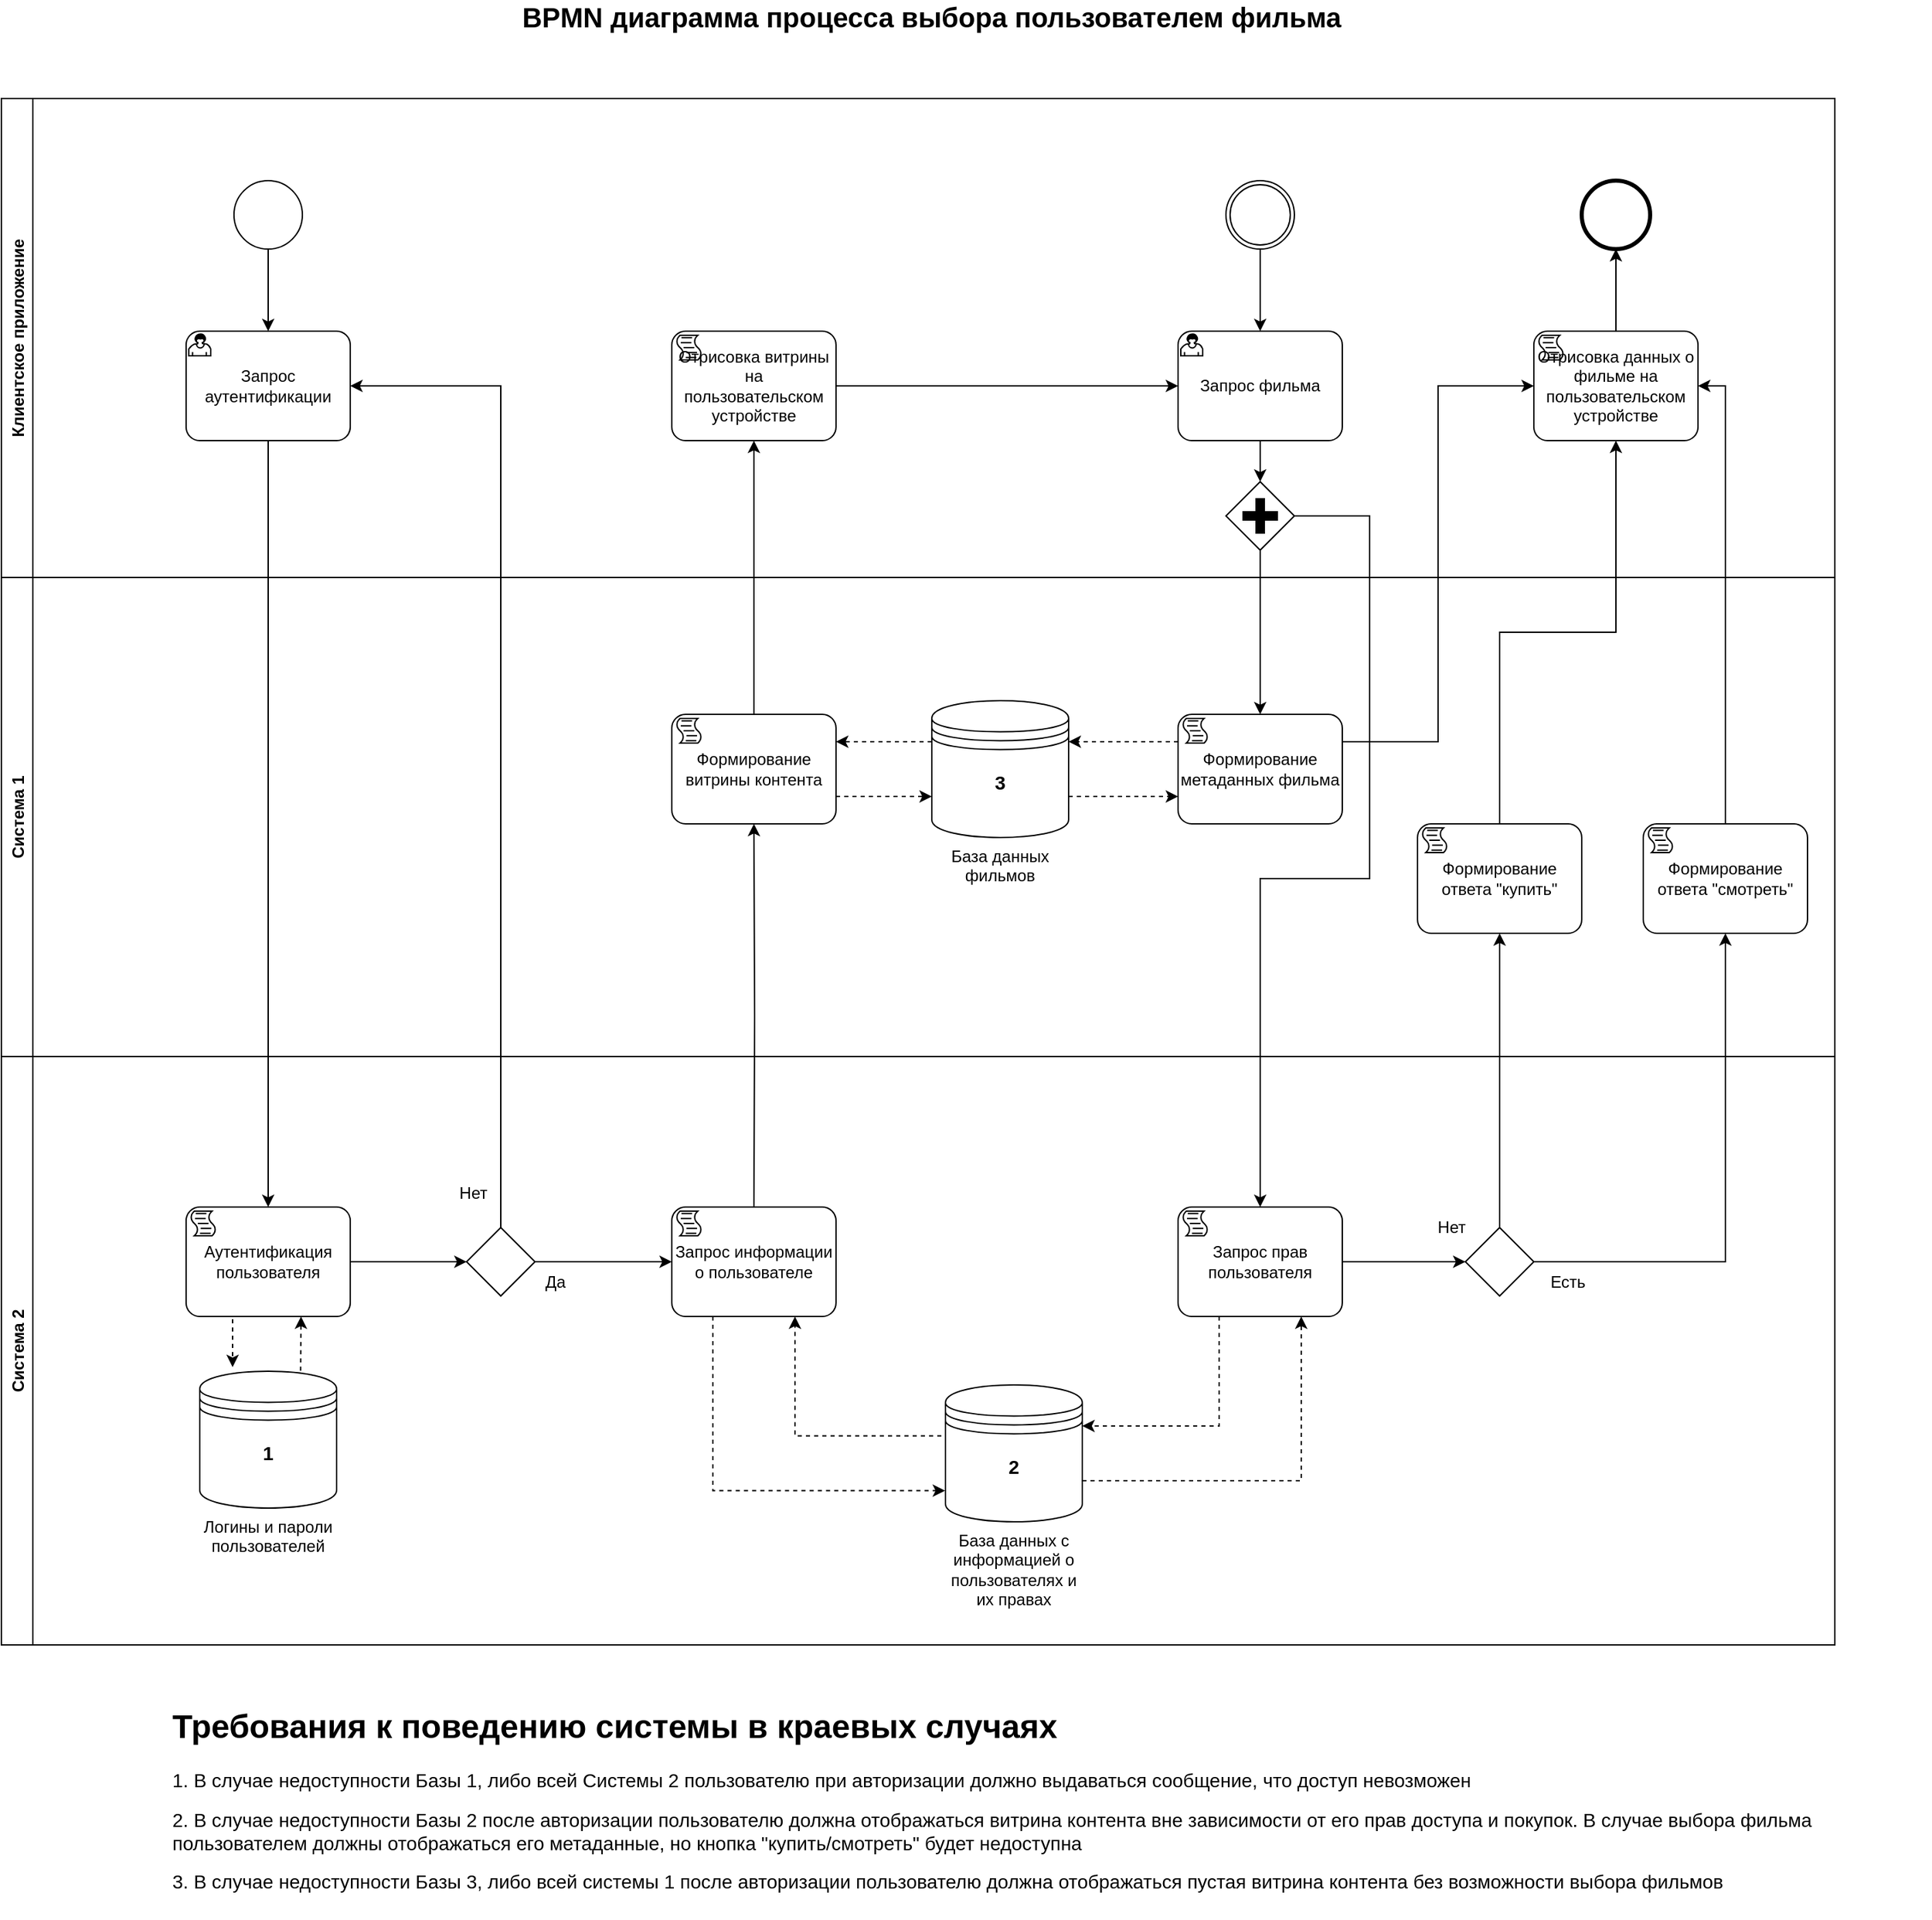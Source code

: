 <mxfile version="15.0.3" type="github">
  <diagram name="Page-1" id="2a216829-ef6e-dabb-86c1-c78162f3ba2b">
    <mxGraphModel dx="3133" dy="1056" grid="1" gridSize="10" guides="1" tooltips="1" connect="1" arrows="1" fold="1" page="1" pageScale="1" pageWidth="850" pageHeight="400" background="none" math="0" shadow="0">
      <root>
        <mxCell id="0" />
        <mxCell id="1" parent="0" />
        <mxCell id="feLGeACvyhJwC_AKLF74-2" value="Система 1" style="swimlane;horizontal=0;" vertex="1" parent="1">
          <mxGeometry x="-680" y="550" width="1340" height="350" as="geometry" />
        </mxCell>
        <mxCell id="feLGeACvyhJwC_AKLF74-46" style="edgeStyle=orthogonalEdgeStyle;rounded=0;orthogonalLoop=1;jettySize=auto;html=1;exitX=0;exitY=0.3;exitDx=0;exitDy=0;entryX=1;entryY=0.25;entryDx=0;entryDy=0;entryPerimeter=0;dashed=1;" edge="1" parent="feLGeACvyhJwC_AKLF74-2" source="feLGeACvyhJwC_AKLF74-33" target="feLGeACvyhJwC_AKLF74-44">
          <mxGeometry relative="1" as="geometry" />
        </mxCell>
        <mxCell id="feLGeACvyhJwC_AKLF74-51" style="edgeStyle=orthogonalEdgeStyle;rounded=0;orthogonalLoop=1;jettySize=auto;html=1;exitX=1;exitY=0.7;exitDx=0;exitDy=0;entryX=0;entryY=0.75;entryDx=0;entryDy=0;entryPerimeter=0;dashed=1;" edge="1" parent="feLGeACvyhJwC_AKLF74-2" source="feLGeACvyhJwC_AKLF74-33" target="feLGeACvyhJwC_AKLF74-47">
          <mxGeometry relative="1" as="geometry" />
        </mxCell>
        <mxCell id="feLGeACvyhJwC_AKLF74-33" value="База данных фильмов" style="shape=datastore;whiteSpace=wrap;html=1;labelPosition=center;verticalLabelPosition=bottom;align=center;verticalAlign=top;" vertex="1" parent="feLGeACvyhJwC_AKLF74-2">
          <mxGeometry x="680" y="90" width="100" height="100" as="geometry" />
        </mxCell>
        <mxCell id="feLGeACvyhJwC_AKLF74-45" style="edgeStyle=orthogonalEdgeStyle;rounded=0;orthogonalLoop=1;jettySize=auto;html=1;exitX=1;exitY=0.75;exitDx=0;exitDy=0;exitPerimeter=0;entryX=0;entryY=0.7;entryDx=0;entryDy=0;dashed=1;" edge="1" parent="feLGeACvyhJwC_AKLF74-2" source="feLGeACvyhJwC_AKLF74-44" target="feLGeACvyhJwC_AKLF74-33">
          <mxGeometry relative="1" as="geometry" />
        </mxCell>
        <mxCell id="feLGeACvyhJwC_AKLF74-44" value="Формирование витрины контента" style="points=[[0.25,0,0],[0.5,0,0],[0.75,0,0],[1,0.25,0],[1,0.5,0],[1,0.75,0],[0.75,1,0],[0.5,1,0],[0.25,1,0],[0,0.75,0],[0,0.5,0],[0,0.25,0]];shape=mxgraph.bpmn.task;whiteSpace=wrap;rectStyle=rounded;size=10;taskMarker=script;" vertex="1" parent="feLGeACvyhJwC_AKLF74-2">
          <mxGeometry x="490" y="100" width="120" height="80" as="geometry" />
        </mxCell>
        <mxCell id="feLGeACvyhJwC_AKLF74-50" style="edgeStyle=orthogonalEdgeStyle;rounded=0;orthogonalLoop=1;jettySize=auto;html=1;exitX=0;exitY=0.25;exitDx=0;exitDy=0;exitPerimeter=0;entryX=1;entryY=0.3;entryDx=0;entryDy=0;dashed=1;" edge="1" parent="feLGeACvyhJwC_AKLF74-2" source="feLGeACvyhJwC_AKLF74-47" target="feLGeACvyhJwC_AKLF74-33">
          <mxGeometry relative="1" as="geometry" />
        </mxCell>
        <mxCell id="feLGeACvyhJwC_AKLF74-47" value="Формирование метаданных фильма" style="points=[[0.25,0,0],[0.5,0,0],[0.75,0,0],[1,0.25,0],[1,0.5,0],[1,0.75,0],[0.75,1,0],[0.5,1,0],[0.25,1,0],[0,0.75,0],[0,0.5,0],[0,0.25,0]];shape=mxgraph.bpmn.task;whiteSpace=wrap;rectStyle=rounded;size=10;taskMarker=script;" vertex="1" parent="feLGeACvyhJwC_AKLF74-2">
          <mxGeometry x="860" y="100" width="120" height="80" as="geometry" />
        </mxCell>
        <mxCell id="feLGeACvyhJwC_AKLF74-71" value="Формирование ответа &quot;купить&quot;" style="points=[[0.25,0,0],[0.5,0,0],[0.75,0,0],[1,0.25,0],[1,0.5,0],[1,0.75,0],[0.75,1,0],[0.5,1,0],[0.25,1,0],[0,0.75,0],[0,0.5,0],[0,0.25,0]];shape=mxgraph.bpmn.task;whiteSpace=wrap;rectStyle=rounded;size=10;taskMarker=script;" vertex="1" parent="feLGeACvyhJwC_AKLF74-2">
          <mxGeometry x="1035" y="180" width="120" height="80" as="geometry" />
        </mxCell>
        <mxCell id="feLGeACvyhJwC_AKLF74-73" value="Формирование ответа &quot;смотреть&quot;" style="points=[[0.25,0,0],[0.5,0,0],[0.75,0,0],[1,0.25,0],[1,0.5,0],[1,0.75,0],[0.75,1,0],[0.5,1,0],[0.25,1,0],[0,0.75,0],[0,0.5,0],[0,0.25,0]];shape=mxgraph.bpmn.task;whiteSpace=wrap;rectStyle=rounded;size=10;taskMarker=script;" vertex="1" parent="feLGeACvyhJwC_AKLF74-2">
          <mxGeometry x="1200" y="180" width="120" height="80" as="geometry" />
        </mxCell>
        <mxCell id="feLGeACvyhJwC_AKLF74-3" value="Система 2" style="swimlane;horizontal=0;" vertex="1" parent="1">
          <mxGeometry x="-680" y="900" width="1340" height="430" as="geometry" />
        </mxCell>
        <mxCell id="feLGeACvyhJwC_AKLF74-9" style="edgeStyle=orthogonalEdgeStyle;rounded=0;orthogonalLoop=1;jettySize=auto;html=1;exitX=1;exitY=0.5;exitDx=0;exitDy=0;entryX=0;entryY=0.5;entryDx=0;entryDy=0;entryPerimeter=0;exitPerimeter=0;" edge="1" parent="feLGeACvyhJwC_AKLF74-3" source="feLGeACvyhJwC_AKLF74-38" target="feLGeACvyhJwC_AKLF74-8">
          <mxGeometry relative="1" as="geometry">
            <mxPoint x="255" y="150" as="sourcePoint" />
          </mxGeometry>
        </mxCell>
        <mxCell id="feLGeACvyhJwC_AKLF74-36" style="edgeStyle=orthogonalEdgeStyle;rounded=0;orthogonalLoop=1;jettySize=auto;html=1;exitX=0.25;exitY=1;exitDx=0;exitDy=0;entryX=0.24;entryY=-0.03;entryDx=0;entryDy=0;entryPerimeter=0;dashed=1;exitPerimeter=0;" edge="1" parent="feLGeACvyhJwC_AKLF74-3" source="feLGeACvyhJwC_AKLF74-38" target="feLGeACvyhJwC_AKLF74-35">
          <mxGeometry relative="1" as="geometry">
            <mxPoint x="165" y="190" as="sourcePoint" />
          </mxGeometry>
        </mxCell>
        <mxCell id="feLGeACvyhJwC_AKLF74-8" value="" style="points=[[0.25,0.25,0],[0.5,0,0],[0.75,0.25,0],[1,0.5,0],[0.75,0.75,0],[0.5,1,0],[0.25,0.75,0],[0,0.5,0]];shape=mxgraph.bpmn.gateway2;html=1;verticalLabelPosition=bottom;labelBackgroundColor=#ffffff;verticalAlign=top;align=center;perimeter=rhombusPerimeter;outlineConnect=0;outline=none;symbol=none;" vertex="1" parent="feLGeACvyhJwC_AKLF74-3">
          <mxGeometry x="340" y="125" width="50" height="50" as="geometry" />
        </mxCell>
        <mxCell id="feLGeACvyhJwC_AKLF74-17" value="Да" style="text;html=1;strokeColor=none;fillColor=none;align=center;verticalAlign=middle;whiteSpace=wrap;rounded=0;" vertex="1" parent="feLGeACvyhJwC_AKLF74-3">
          <mxGeometry x="380" y="155" width="50" height="20" as="geometry" />
        </mxCell>
        <mxCell id="feLGeACvyhJwC_AKLF74-16" value="Нет" style="text;html=1;strokeColor=none;fillColor=none;align=center;verticalAlign=middle;whiteSpace=wrap;rounded=0;" vertex="1" parent="feLGeACvyhJwC_AKLF74-3">
          <mxGeometry x="320" y="90" width="50" height="20" as="geometry" />
        </mxCell>
        <mxCell id="feLGeACvyhJwC_AKLF74-37" style="edgeStyle=orthogonalEdgeStyle;rounded=0;orthogonalLoop=1;jettySize=auto;html=1;exitX=0.737;exitY=-0.004;exitDx=0;exitDy=0;exitPerimeter=0;dashed=1;" edge="1" parent="feLGeACvyhJwC_AKLF74-3" source="feLGeACvyhJwC_AKLF74-35">
          <mxGeometry relative="1" as="geometry">
            <mxPoint x="219" y="190" as="targetPoint" />
          </mxGeometry>
        </mxCell>
        <mxCell id="feLGeACvyhJwC_AKLF74-35" value="Логины и пароли пользователей" style="shape=datastore;whiteSpace=wrap;html=1;labelPosition=center;verticalLabelPosition=bottom;align=center;verticalAlign=top;" vertex="1" parent="feLGeACvyhJwC_AKLF74-3">
          <mxGeometry x="145" y="230" width="100" height="100" as="geometry" />
        </mxCell>
        <mxCell id="feLGeACvyhJwC_AKLF74-38" value="Аутентификация пользователя" style="points=[[0.25,0,0],[0.5,0,0],[0.75,0,0],[1,0.25,0],[1,0.5,0],[1,0.75,0],[0.75,1,0],[0.5,1,0],[0.25,1,0],[0,0.75,0],[0,0.5,0],[0,0.25,0]];shape=mxgraph.bpmn.task;whiteSpace=wrap;rectStyle=rounded;size=10;taskMarker=script;" vertex="1" parent="feLGeACvyhJwC_AKLF74-3">
          <mxGeometry x="135" y="110" width="120" height="80" as="geometry" />
        </mxCell>
        <mxCell id="feLGeACvyhJwC_AKLF74-41" style="edgeStyle=orthogonalEdgeStyle;rounded=0;orthogonalLoop=1;jettySize=auto;html=1;exitX=0.25;exitY=1;exitDx=0;exitDy=0;exitPerimeter=0;entryX=-0.003;entryY=0.773;entryDx=0;entryDy=0;entryPerimeter=0;dashed=1;" edge="1" parent="feLGeACvyhJwC_AKLF74-3" source="feLGeACvyhJwC_AKLF74-39" target="feLGeACvyhJwC_AKLF74-40">
          <mxGeometry relative="1" as="geometry" />
        </mxCell>
        <mxCell id="feLGeACvyhJwC_AKLF74-39" value="Запрос информации о пользователе" style="points=[[0.25,0,0],[0.5,0,0],[0.75,0,0],[1,0.25,0],[1,0.5,0],[1,0.75,0],[0.75,1,0],[0.5,1,0],[0.25,1,0],[0,0.75,0],[0,0.5,0],[0,0.25,0]];shape=mxgraph.bpmn.task;whiteSpace=wrap;rectStyle=rounded;size=10;taskMarker=script;" vertex="1" parent="feLGeACvyhJwC_AKLF74-3">
          <mxGeometry x="490" y="110" width="120" height="80" as="geometry" />
        </mxCell>
        <mxCell id="feLGeACvyhJwC_AKLF74-43" style="edgeStyle=orthogonalEdgeStyle;rounded=0;orthogonalLoop=1;jettySize=auto;html=1;exitX=-0.03;exitY=0.373;exitDx=0;exitDy=0;exitPerimeter=0;entryX=0.75;entryY=1;entryDx=0;entryDy=0;entryPerimeter=0;dashed=1;" edge="1" parent="feLGeACvyhJwC_AKLF74-3" source="feLGeACvyhJwC_AKLF74-40" target="feLGeACvyhJwC_AKLF74-39">
          <mxGeometry relative="1" as="geometry" />
        </mxCell>
        <mxCell id="feLGeACvyhJwC_AKLF74-62" style="edgeStyle=orthogonalEdgeStyle;rounded=0;orthogonalLoop=1;jettySize=auto;html=1;exitX=1;exitY=0.7;exitDx=0;exitDy=0;entryX=0.75;entryY=1;entryDx=0;entryDy=0;entryPerimeter=0;dashed=1;" edge="1" parent="feLGeACvyhJwC_AKLF74-3" source="feLGeACvyhJwC_AKLF74-40" target="feLGeACvyhJwC_AKLF74-57">
          <mxGeometry relative="1" as="geometry" />
        </mxCell>
        <mxCell id="feLGeACvyhJwC_AKLF74-40" value="База данных с информацией о пользователях и их правах" style="shape=datastore;whiteSpace=wrap;html=1;labelPosition=center;verticalLabelPosition=bottom;align=center;verticalAlign=top;" vertex="1" parent="feLGeACvyhJwC_AKLF74-3">
          <mxGeometry x="690" y="240" width="100" height="100" as="geometry" />
        </mxCell>
        <mxCell id="feLGeACvyhJwC_AKLF74-61" style="edgeStyle=orthogonalEdgeStyle;rounded=0;orthogonalLoop=1;jettySize=auto;html=1;exitX=0.25;exitY=1;exitDx=0;exitDy=0;exitPerimeter=0;entryX=1;entryY=0.3;entryDx=0;entryDy=0;dashed=1;" edge="1" parent="feLGeACvyhJwC_AKLF74-3" source="feLGeACvyhJwC_AKLF74-57" target="feLGeACvyhJwC_AKLF74-40">
          <mxGeometry relative="1" as="geometry" />
        </mxCell>
        <mxCell id="feLGeACvyhJwC_AKLF74-65" style="edgeStyle=orthogonalEdgeStyle;rounded=0;orthogonalLoop=1;jettySize=auto;html=1;exitX=1;exitY=0.5;exitDx=0;exitDy=0;exitPerimeter=0;entryX=0;entryY=0.5;entryDx=0;entryDy=0;entryPerimeter=0;" edge="1" parent="feLGeACvyhJwC_AKLF74-3" source="feLGeACvyhJwC_AKLF74-57" target="feLGeACvyhJwC_AKLF74-64">
          <mxGeometry relative="1" as="geometry" />
        </mxCell>
        <mxCell id="feLGeACvyhJwC_AKLF74-57" value="Запрос прав пользователя" style="points=[[0.25,0,0],[0.5,0,0],[0.75,0,0],[1,0.25,0],[1,0.5,0],[1,0.75,0],[0.75,1,0],[0.5,1,0],[0.25,1,0],[0,0.75,0],[0,0.5,0],[0,0.25,0]];shape=mxgraph.bpmn.task;whiteSpace=wrap;rectStyle=rounded;size=10;taskMarker=script;" vertex="1" parent="feLGeACvyhJwC_AKLF74-3">
          <mxGeometry x="860" y="110" width="120" height="80" as="geometry" />
        </mxCell>
        <mxCell id="feLGeACvyhJwC_AKLF74-64" value="" style="points=[[0.25,0.25,0],[0.5,0,0],[0.75,0.25,0],[1,0.5,0],[0.75,0.75,0],[0.5,1,0],[0.25,0.75,0],[0,0.5,0]];shape=mxgraph.bpmn.gateway2;html=1;verticalLabelPosition=bottom;labelBackgroundColor=#ffffff;verticalAlign=top;align=center;perimeter=rhombusPerimeter;outlineConnect=0;outline=none;symbol=none;" vertex="1" parent="feLGeACvyhJwC_AKLF74-3">
          <mxGeometry x="1070" y="125" width="50" height="50" as="geometry" />
        </mxCell>
        <mxCell id="feLGeACvyhJwC_AKLF74-68" value="Есть" style="text;html=1;strokeColor=none;fillColor=none;align=center;verticalAlign=middle;whiteSpace=wrap;rounded=0;" vertex="1" parent="feLGeACvyhJwC_AKLF74-3">
          <mxGeometry x="1120" y="155" width="50" height="20" as="geometry" />
        </mxCell>
        <mxCell id="feLGeACvyhJwC_AKLF74-69" value="Нет" style="text;html=1;strokeColor=none;fillColor=none;align=center;verticalAlign=middle;whiteSpace=wrap;rounded=0;" vertex="1" parent="feLGeACvyhJwC_AKLF74-3">
          <mxGeometry x="1035" y="115" width="50" height="20" as="geometry" />
        </mxCell>
        <mxCell id="feLGeACvyhJwC_AKLF74-85" value="&lt;font style=&quot;font-size: 14px&quot;&gt;&lt;b&gt;1&lt;/b&gt;&lt;/font&gt;" style="text;html=1;strokeColor=none;fillColor=none;align=center;verticalAlign=middle;whiteSpace=wrap;rounded=0;" vertex="1" parent="feLGeACvyhJwC_AKLF74-3">
          <mxGeometry x="175" y="280" width="40" height="20" as="geometry" />
        </mxCell>
        <mxCell id="feLGeACvyhJwC_AKLF74-86" value="&lt;font style=&quot;font-size: 14px&quot;&gt;&lt;b&gt;2&lt;/b&gt;&lt;/font&gt;" style="text;html=1;strokeColor=none;fillColor=none;align=center;verticalAlign=middle;whiteSpace=wrap;rounded=0;" vertex="1" parent="feLGeACvyhJwC_AKLF74-3">
          <mxGeometry x="720" y="290" width="40" height="20" as="geometry" />
        </mxCell>
        <mxCell id="feLGeACvyhJwC_AKLF74-4" value="Клиентское приложение" style="swimlane;horizontal=0;" vertex="1" parent="1">
          <mxGeometry x="-680" y="200" width="1340" height="350" as="geometry" />
        </mxCell>
        <mxCell id="feLGeACvyhJwC_AKLF74-6" style="edgeStyle=orthogonalEdgeStyle;rounded=0;orthogonalLoop=1;jettySize=auto;html=1;entryX=0.5;entryY=0;entryDx=0;entryDy=0;entryPerimeter=0;" edge="1" parent="feLGeACvyhJwC_AKLF74-4" source="7a84cebc1def654-1" target="feLGeACvyhJwC_AKLF74-11">
          <mxGeometry relative="1" as="geometry">
            <mxPoint x="195" y="165" as="targetPoint" />
          </mxGeometry>
        </mxCell>
        <mxCell id="7a84cebc1def654-1" value="" style="shape=mxgraph.bpmn.shape;html=1;verticalLabelPosition=bottom;labelBackgroundColor=#ffffff;verticalAlign=top;perimeter=ellipsePerimeter;outline=standard;symbol=general;" parent="feLGeACvyhJwC_AKLF74-4" vertex="1">
          <mxGeometry x="170" y="60" width="50" height="50" as="geometry" />
        </mxCell>
        <mxCell id="feLGeACvyhJwC_AKLF74-11" value="Запрос аутентификации" style="points=[[0.25,0,0],[0.5,0,0],[0.75,0,0],[1,0.25,0],[1,0.5,0],[1,0.75,0],[0.75,1,0],[0.5,1,0],[0.25,1,0],[0,0.75,0],[0,0.5,0],[0,0.25,0]];shape=mxgraph.bpmn.task;whiteSpace=wrap;rectStyle=rounded;size=10;taskMarker=user;" vertex="1" parent="feLGeACvyhJwC_AKLF74-4">
          <mxGeometry x="135" y="170" width="120" height="80" as="geometry" />
        </mxCell>
        <mxCell id="feLGeACvyhJwC_AKLF74-31" style="edgeStyle=orthogonalEdgeStyle;rounded=0;orthogonalLoop=1;jettySize=auto;html=1;exitX=1;exitY=0.5;exitDx=0;exitDy=0;exitPerimeter=0;entryX=0;entryY=0.5;entryDx=0;entryDy=0;entryPerimeter=0;" edge="1" parent="feLGeACvyhJwC_AKLF74-4" source="feLGeACvyhJwC_AKLF74-56" target="feLGeACvyhJwC_AKLF74-30">
          <mxGeometry relative="1" as="geometry">
            <mxPoint x="610" y="210" as="sourcePoint" />
          </mxGeometry>
        </mxCell>
        <mxCell id="feLGeACvyhJwC_AKLF74-29" style="edgeStyle=orthogonalEdgeStyle;rounded=0;orthogonalLoop=1;jettySize=auto;html=1;exitX=0.5;exitY=1;exitDx=0;exitDy=0;exitPerimeter=0;entryX=0.5;entryY=0;entryDx=0;entryDy=0;entryPerimeter=0;" edge="1" parent="feLGeACvyhJwC_AKLF74-4" source="feLGeACvyhJwC_AKLF74-28" target="feLGeACvyhJwC_AKLF74-30">
          <mxGeometry relative="1" as="geometry" />
        </mxCell>
        <mxCell id="feLGeACvyhJwC_AKLF74-28" value="" style="points=[[0.145,0.145,0],[0.5,0,0],[0.855,0.145,0],[1,0.5,0],[0.855,0.855,0],[0.5,1,0],[0.145,0.855,0],[0,0.5,0]];shape=mxgraph.bpmn.event;html=1;verticalLabelPosition=bottom;labelBackgroundColor=#ffffff;verticalAlign=top;align=center;perimeter=ellipsePerimeter;outlineConnect=0;aspect=fixed;outline=throwing;symbol=general;" vertex="1" parent="feLGeACvyhJwC_AKLF74-4">
          <mxGeometry x="895" y="60" width="50" height="50" as="geometry" />
        </mxCell>
        <mxCell id="feLGeACvyhJwC_AKLF74-92" style="edgeStyle=orthogonalEdgeStyle;rounded=0;orthogonalLoop=1;jettySize=auto;html=1;exitX=0.5;exitY=1;exitDx=0;exitDy=0;exitPerimeter=0;entryX=0.5;entryY=0;entryDx=0;entryDy=0;entryPerimeter=0;" edge="1" parent="feLGeACvyhJwC_AKLF74-4" source="feLGeACvyhJwC_AKLF74-30" target="feLGeACvyhJwC_AKLF74-91">
          <mxGeometry relative="1" as="geometry" />
        </mxCell>
        <mxCell id="feLGeACvyhJwC_AKLF74-30" value="Запрос фильма" style="points=[[0.25,0,0],[0.5,0,0],[0.75,0,0],[1,0.25,0],[1,0.5,0],[1,0.75,0],[0.75,1,0],[0.5,1,0],[0.25,1,0],[0,0.75,0],[0,0.5,0],[0,0.25,0]];shape=mxgraph.bpmn.task;whiteSpace=wrap;rectStyle=rounded;size=10;taskMarker=user;" vertex="1" parent="feLGeACvyhJwC_AKLF74-4">
          <mxGeometry x="860" y="170" width="120" height="80" as="geometry" />
        </mxCell>
        <mxCell id="feLGeACvyhJwC_AKLF74-56" value="Отрисовка витрины на пользовательском устройстве" style="points=[[0.25,0,0],[0.5,0,0],[0.75,0,0],[1,0.25,0],[1,0.5,0],[1,0.75,0],[0.75,1,0],[0.5,1,0],[0.25,1,0],[0,0.75,0],[0,0.5,0],[0,0.25,0]];shape=mxgraph.bpmn.task;whiteSpace=wrap;rectStyle=rounded;size=10;taskMarker=script;" vertex="1" parent="feLGeACvyhJwC_AKLF74-4">
          <mxGeometry x="490" y="170" width="120" height="80" as="geometry" />
        </mxCell>
        <mxCell id="feLGeACvyhJwC_AKLF74-82" style="edgeStyle=orthogonalEdgeStyle;rounded=0;orthogonalLoop=1;jettySize=auto;html=1;exitX=0.5;exitY=0;exitDx=0;exitDy=0;exitPerimeter=0;entryX=0.5;entryY=1;entryDx=0;entryDy=0;entryPerimeter=0;" edge="1" parent="feLGeACvyhJwC_AKLF74-4" source="feLGeACvyhJwC_AKLF74-77" target="feLGeACvyhJwC_AKLF74-81">
          <mxGeometry relative="1" as="geometry" />
        </mxCell>
        <mxCell id="feLGeACvyhJwC_AKLF74-77" value="Отрисовка данных о фильме на пользовательском устройстве" style="points=[[0.25,0,0],[0.5,0,0],[0.75,0,0],[1,0.25,0],[1,0.5,0],[1,0.75,0],[0.75,1,0],[0.5,1,0],[0.25,1,0],[0,0.75,0],[0,0.5,0],[0,0.25,0]];shape=mxgraph.bpmn.task;whiteSpace=wrap;rectStyle=rounded;size=10;taskMarker=script;" vertex="1" parent="feLGeACvyhJwC_AKLF74-4">
          <mxGeometry x="1120" y="170" width="120" height="80" as="geometry" />
        </mxCell>
        <mxCell id="feLGeACvyhJwC_AKLF74-81" value="" style="points=[[0.145,0.145,0],[0.5,0,0],[0.855,0.145,0],[1,0.5,0],[0.855,0.855,0],[0.5,1,0],[0.145,0.855,0],[0,0.5,0]];shape=mxgraph.bpmn.event;html=1;verticalLabelPosition=bottom;labelBackgroundColor=#ffffff;verticalAlign=top;align=center;perimeter=ellipsePerimeter;outlineConnect=0;aspect=fixed;outline=end;symbol=terminate2;" vertex="1" parent="feLGeACvyhJwC_AKLF74-4">
          <mxGeometry x="1155" y="60" width="50" height="50" as="geometry" />
        </mxCell>
        <mxCell id="feLGeACvyhJwC_AKLF74-91" value="" style="points=[[0.25,0.25,0],[0.5,0,0],[0.75,0.25,0],[1,0.5,0],[0.75,0.75,0],[0.5,1,0],[0.25,0.75,0],[0,0.5,0]];shape=mxgraph.bpmn.gateway2;html=1;verticalLabelPosition=bottom;labelBackgroundColor=#ffffff;verticalAlign=top;align=center;perimeter=rhombusPerimeter;outlineConnect=0;outline=none;symbol=none;gwType=parallel;" vertex="1" parent="feLGeACvyhJwC_AKLF74-4">
          <mxGeometry x="895" y="280" width="50" height="50" as="geometry" />
        </mxCell>
        <mxCell id="feLGeACvyhJwC_AKLF74-7" style="edgeStyle=orthogonalEdgeStyle;rounded=0;orthogonalLoop=1;jettySize=auto;html=1;entryX=0.5;entryY=0;entryDx=0;entryDy=0;exitX=0.5;exitY=1;exitDx=0;exitDy=0;exitPerimeter=0;startArrow=none;entryPerimeter=0;" edge="1" parent="1" source="feLGeACvyhJwC_AKLF74-11" target="feLGeACvyhJwC_AKLF74-38">
          <mxGeometry relative="1" as="geometry">
            <mxPoint x="-485" y="520" as="sourcePoint" />
            <mxPoint x="-485" y="1010" as="targetPoint" />
          </mxGeometry>
        </mxCell>
        <mxCell id="feLGeACvyhJwC_AKLF74-10" style="edgeStyle=orthogonalEdgeStyle;rounded=0;orthogonalLoop=1;jettySize=auto;html=1;exitX=0.5;exitY=0;exitDx=0;exitDy=0;exitPerimeter=0;entryX=1;entryY=0.5;entryDx=0;entryDy=0;entryPerimeter=0;" edge="1" parent="1" source="feLGeACvyhJwC_AKLF74-8" target="feLGeACvyhJwC_AKLF74-11">
          <mxGeometry relative="1" as="geometry">
            <mxPoint x="-240" y="400" as="targetPoint" />
          </mxGeometry>
        </mxCell>
        <mxCell id="feLGeACvyhJwC_AKLF74-15" style="edgeStyle=orthogonalEdgeStyle;rounded=0;orthogonalLoop=1;jettySize=auto;html=1;exitX=1;exitY=0.5;exitDx=0;exitDy=0;exitPerimeter=0;" edge="1" parent="1" source="feLGeACvyhJwC_AKLF74-8">
          <mxGeometry relative="1" as="geometry">
            <mxPoint x="-190" y="1050" as="targetPoint" />
          </mxGeometry>
        </mxCell>
        <mxCell id="feLGeACvyhJwC_AKLF74-25" style="edgeStyle=orthogonalEdgeStyle;rounded=0;orthogonalLoop=1;jettySize=auto;html=1;exitX=0.5;exitY=0;exitDx=0;exitDy=0;exitPerimeter=0;entryX=0.5;entryY=1;entryDx=0;entryDy=0;entryPerimeter=0;" edge="1" parent="1" target="feLGeACvyhJwC_AKLF74-44">
          <mxGeometry relative="1" as="geometry">
            <mxPoint x="-130" y="1010" as="sourcePoint" />
            <mxPoint x="-130" y="730" as="targetPoint" />
          </mxGeometry>
        </mxCell>
        <mxCell id="feLGeACvyhJwC_AKLF74-27" style="edgeStyle=orthogonalEdgeStyle;rounded=0;orthogonalLoop=1;jettySize=auto;html=1;exitX=0.5;exitY=0;exitDx=0;exitDy=0;exitPerimeter=0;entryX=0.5;entryY=1;entryDx=0;entryDy=0;entryPerimeter=0;" edge="1" parent="1" source="feLGeACvyhJwC_AKLF74-44" target="feLGeACvyhJwC_AKLF74-56">
          <mxGeometry relative="1" as="geometry">
            <mxPoint x="-130" y="650" as="sourcePoint" />
            <mxPoint x="-130" y="450" as="targetPoint" />
          </mxGeometry>
        </mxCell>
        <mxCell id="feLGeACvyhJwC_AKLF74-75" style="edgeStyle=orthogonalEdgeStyle;rounded=0;orthogonalLoop=1;jettySize=auto;html=1;exitX=1;exitY=0.5;exitDx=0;exitDy=0;exitPerimeter=0;entryX=0.5;entryY=1;entryDx=0;entryDy=0;entryPerimeter=0;" edge="1" parent="1" source="feLGeACvyhJwC_AKLF74-64" target="feLGeACvyhJwC_AKLF74-73">
          <mxGeometry relative="1" as="geometry" />
        </mxCell>
        <mxCell id="feLGeACvyhJwC_AKLF74-76" style="edgeStyle=orthogonalEdgeStyle;rounded=0;orthogonalLoop=1;jettySize=auto;html=1;exitX=0.5;exitY=0;exitDx=0;exitDy=0;exitPerimeter=0;entryX=0.5;entryY=1;entryDx=0;entryDy=0;entryPerimeter=0;" edge="1" parent="1" source="feLGeACvyhJwC_AKLF74-64" target="feLGeACvyhJwC_AKLF74-71">
          <mxGeometry relative="1" as="geometry" />
        </mxCell>
        <mxCell id="feLGeACvyhJwC_AKLF74-78" style="edgeStyle=orthogonalEdgeStyle;rounded=0;orthogonalLoop=1;jettySize=auto;html=1;exitX=1;exitY=0.25;exitDx=0;exitDy=0;exitPerimeter=0;entryX=0;entryY=0.5;entryDx=0;entryDy=0;entryPerimeter=0;" edge="1" parent="1" source="feLGeACvyhJwC_AKLF74-47" target="feLGeACvyhJwC_AKLF74-77">
          <mxGeometry relative="1" as="geometry" />
        </mxCell>
        <mxCell id="feLGeACvyhJwC_AKLF74-79" style="edgeStyle=orthogonalEdgeStyle;rounded=0;orthogonalLoop=1;jettySize=auto;html=1;exitX=0.5;exitY=0;exitDx=0;exitDy=0;exitPerimeter=0;entryX=0.5;entryY=1;entryDx=0;entryDy=0;entryPerimeter=0;" edge="1" parent="1" source="feLGeACvyhJwC_AKLF74-71" target="feLGeACvyhJwC_AKLF74-77">
          <mxGeometry relative="1" as="geometry">
            <mxPoint x="487.5" y="517.5" as="targetPoint" />
          </mxGeometry>
        </mxCell>
        <mxCell id="feLGeACvyhJwC_AKLF74-80" style="edgeStyle=orthogonalEdgeStyle;rounded=0;orthogonalLoop=1;jettySize=auto;html=1;exitX=0.5;exitY=0;exitDx=0;exitDy=0;exitPerimeter=0;entryX=1;entryY=0.5;entryDx=0;entryDy=0;entryPerimeter=0;" edge="1" parent="1" source="feLGeACvyhJwC_AKLF74-73" target="feLGeACvyhJwC_AKLF74-77">
          <mxGeometry relative="1" as="geometry">
            <mxPoint x="512.5" y="517.5" as="targetPoint" />
          </mxGeometry>
        </mxCell>
        <mxCell id="feLGeACvyhJwC_AKLF74-83" value="&lt;h1&gt;Требования к поведению системы в краевых случаях&lt;/h1&gt;&lt;p&gt;&lt;font style=&quot;font-size: 14px&quot;&gt;1. В случае недоступности Базы 1, либо всей Системы 2 пользователю при авторизации должно выдаваться сообщение, что доступ невозможен&lt;/font&gt;&lt;/p&gt;&lt;p&gt;&lt;span style=&quot;font-size: 14px&quot;&gt;2. В случае недоступности Базы 2 после авторизации пользователю должна отображаться витрина контента вне зависимости от его прав доступа и покупок. В случае выбора фильма пользователем должны отображаться его метаданные, но кнопка &quot;купить/смотреть&quot; будет недоступна&lt;/span&gt;&lt;/p&gt;&lt;p&gt;&lt;span style=&quot;font-size: 14px&quot;&gt;3. В случае недоступности Базы 3, либо всей системы 1 после авторизации пользователю должна отображаться пустая витрина контента без возможности выбора фильмов&lt;/span&gt;&lt;/p&gt;&lt;span style=&quot;font-size: 14px&quot;&gt;&lt;br&gt;&lt;/span&gt;" style="text;html=1;strokeColor=none;fillColor=none;spacing=5;spacingTop=-20;whiteSpace=wrap;overflow=hidden;rounded=0;" vertex="1" parent="1">
          <mxGeometry x="-560" y="1370" width="1290" height="160" as="geometry" />
        </mxCell>
        <mxCell id="feLGeACvyhJwC_AKLF74-87" value="&lt;font style=&quot;font-size: 14px&quot;&gt;&lt;b&gt;3&lt;/b&gt;&lt;/font&gt;" style="text;html=1;strokeColor=none;fillColor=none;align=center;verticalAlign=middle;whiteSpace=wrap;rounded=0;" vertex="1" parent="1">
          <mxGeometry x="30" y="690" width="40" height="20" as="geometry" />
        </mxCell>
        <mxCell id="feLGeACvyhJwC_AKLF74-88" value="&lt;font style=&quot;font-size: 20px&quot;&gt;&lt;b&gt;BPMN диаграмма процесса выбора пользователем фильма&lt;/b&gt;&lt;/font&gt;" style="text;html=1;strokeColor=none;fillColor=none;align=center;verticalAlign=middle;whiteSpace=wrap;rounded=0;" vertex="1" parent="1">
          <mxGeometry x="-360" y="130" width="720" height="20" as="geometry" />
        </mxCell>
        <mxCell id="feLGeACvyhJwC_AKLF74-95" style="edgeStyle=orthogonalEdgeStyle;rounded=0;orthogonalLoop=1;jettySize=auto;html=1;exitX=0.5;exitY=1;exitDx=0;exitDy=0;exitPerimeter=0;entryX=0.5;entryY=0;entryDx=0;entryDy=0;entryPerimeter=0;" edge="1" parent="1" source="feLGeACvyhJwC_AKLF74-91" target="feLGeACvyhJwC_AKLF74-47">
          <mxGeometry relative="1" as="geometry" />
        </mxCell>
        <mxCell id="feLGeACvyhJwC_AKLF74-96" style="edgeStyle=orthogonalEdgeStyle;rounded=0;orthogonalLoop=1;jettySize=auto;html=1;exitX=1;exitY=0.5;exitDx=0;exitDy=0;exitPerimeter=0;entryX=0.5;entryY=0;entryDx=0;entryDy=0;entryPerimeter=0;" edge="1" parent="1" source="feLGeACvyhJwC_AKLF74-91" target="feLGeACvyhJwC_AKLF74-57">
          <mxGeometry relative="1" as="geometry">
            <Array as="points">
              <mxPoint x="320" y="505" />
              <mxPoint x="320" y="770" />
              <mxPoint x="240" y="770" />
            </Array>
          </mxGeometry>
        </mxCell>
      </root>
    </mxGraphModel>
  </diagram>
</mxfile>
